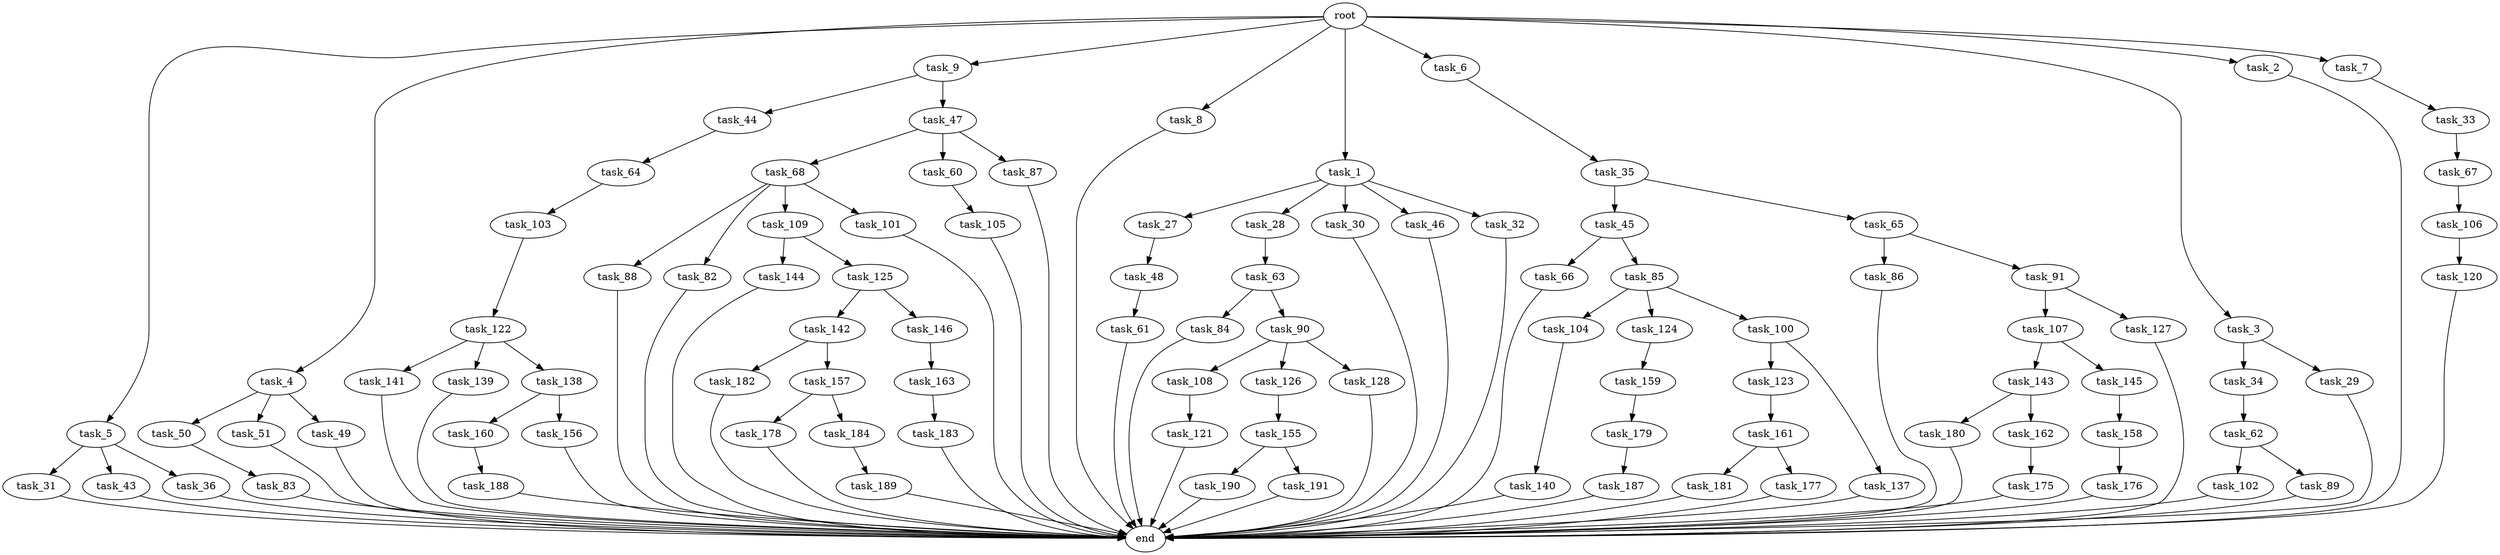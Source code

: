 digraph G {
  task_27 [size="3092376453.120000"];
  task_68 [size="1374389534.720000"];
  task_50 [size="6957847019.520000"];
  task_181 [size="773094113.280000"];
  task_182 [size="2147483648.000000"];
  task_187 [size="5497558138.880000"];
  task_66 [size="6957847019.520000"];
  task_5 [size="10.240000"];
  task_4 [size="10.240000"];
  task_121 [size="8589934592.000000"];
  task_84 [size="6957847019.520000"];
  task_90 [size="6957847019.520000"];
  task_190 [size="8589934592.000000"];
  task_143 [size="6957847019.520000"];
  task_64 [size="773094113.280000"];
  task_103 [size="773094113.280000"];
  task_141 [size="343597383.680000"];
  task_31 [size="773094113.280000"];
  task_51 [size="6957847019.520000"];
  task_28 [size="3092376453.120000"];
  task_88 [size="2147483648.000000"];
  task_82 [size="2147483648.000000"];
  task_9 [size="10.240000"];
  task_44 [size="4209067950.080000"];
  task_33 [size="5497558138.880000"];
  task_142 [size="6957847019.520000"];
  task_183 [size="6957847019.520000"];
  task_102 [size="6957847019.520000"];
  root [size="0.000000"];
  task_8 [size="10.240000"];
  task_86 [size="5497558138.880000"];
  task_160 [size="6957847019.520000"];
  task_179 [size="773094113.280000"];
  task_91 [size="5497558138.880000"];
  task_83 [size="2147483648.000000"];
  task_1 [size="10.240000"];
  task_105 [size="1374389534.720000"];
  task_60 [size="1374389534.720000"];
  task_106 [size="8589934592.000000"];
  task_188 [size="5497558138.880000"];
  task_140 [size="3092376453.120000"];
  task_158 [size="4209067950.080000"];
  task_180 [size="773094113.280000"];
  task_157 [size="2147483648.000000"];
  task_104 [size="6957847019.520000"];
  task_177 [size="773094113.280000"];
  task_123 [size="8589934592.000000"];
  task_43 [size="773094113.280000"];
  task_63 [size="8589934592.000000"];
  task_6 [size="10.240000"];
  task_3 [size="10.240000"];
  task_34 [size="2147483648.000000"];
  task_139 [size="343597383.680000"];
  end [size="0.000000"];
  task_144 [size="3092376453.120000"];
  task_85 [size="6957847019.520000"];
  task_176 [size="1374389534.720000"];
  task_62 [size="4209067950.080000"];
  task_163 [size="3092376453.120000"];
  task_161 [size="1374389534.720000"];
  task_107 [size="773094113.280000"];
  task_30 [size="3092376453.120000"];
  task_137 [size="8589934592.000000"];
  task_48 [size="2147483648.000000"];
  task_108 [size="343597383.680000"];
  task_45 [size="8589934592.000000"];
  task_46 [size="3092376453.120000"];
  task_124 [size="6957847019.520000"];
  task_32 [size="3092376453.120000"];
  task_145 [size="6957847019.520000"];
  task_125 [size="3092376453.120000"];
  task_162 [size="773094113.280000"];
  task_2 [size="10.240000"];
  task_138 [size="343597383.680000"];
  task_156 [size="6957847019.520000"];
  task_146 [size="6957847019.520000"];
  task_29 [size="2147483648.000000"];
  task_35 [size="2147483648.000000"];
  task_87 [size="1374389534.720000"];
  task_178 [size="343597383.680000"];
  task_184 [size="343597383.680000"];
  task_122 [size="343597383.680000"];
  task_109 [size="2147483648.000000"];
  task_126 [size="343597383.680000"];
  task_120 [size="2147483648.000000"];
  task_155 [size="343597383.680000"];
  task_65 [size="8589934592.000000"];
  task_67 [size="6957847019.520000"];
  task_7 [size="10.240000"];
  task_127 [size="773094113.280000"];
  task_189 [size="3092376453.120000"];
  task_128 [size="343597383.680000"];
  task_49 [size="6957847019.520000"];
  task_47 [size="4209067950.080000"];
  task_100 [size="6957847019.520000"];
  task_191 [size="8589934592.000000"];
  task_36 [size="773094113.280000"];
  task_89 [size="6957847019.520000"];
  task_61 [size="2147483648.000000"];
  task_101 [size="2147483648.000000"];
  task_159 [size="343597383.680000"];
  task_175 [size="5497558138.880000"];

  task_27 -> task_48 [size="209715200.000000"];
  task_68 -> task_82 [size="209715200.000000"];
  task_68 -> task_109 [size="209715200.000000"];
  task_68 -> task_88 [size="209715200.000000"];
  task_68 -> task_101 [size="209715200.000000"];
  task_50 -> task_83 [size="209715200.000000"];
  task_181 -> end [size="1.000000"];
  task_182 -> end [size="1.000000"];
  task_187 -> end [size="1.000000"];
  task_66 -> end [size="1.000000"];
  task_5 -> task_31 [size="75497472.000000"];
  task_5 -> task_36 [size="75497472.000000"];
  task_5 -> task_43 [size="75497472.000000"];
  task_4 -> task_49 [size="679477248.000000"];
  task_4 -> task_51 [size="679477248.000000"];
  task_4 -> task_50 [size="679477248.000000"];
  task_121 -> end [size="1.000000"];
  task_84 -> end [size="1.000000"];
  task_90 -> task_108 [size="33554432.000000"];
  task_90 -> task_126 [size="33554432.000000"];
  task_90 -> task_128 [size="33554432.000000"];
  task_190 -> end [size="1.000000"];
  task_143 -> task_180 [size="75497472.000000"];
  task_143 -> task_162 [size="75497472.000000"];
  task_64 -> task_103 [size="75497472.000000"];
  task_103 -> task_122 [size="33554432.000000"];
  task_141 -> end [size="1.000000"];
  task_31 -> end [size="1.000000"];
  task_51 -> end [size="1.000000"];
  task_28 -> task_63 [size="838860800.000000"];
  task_88 -> end [size="1.000000"];
  task_82 -> end [size="1.000000"];
  task_9 -> task_44 [size="411041792.000000"];
  task_9 -> task_47 [size="411041792.000000"];
  task_44 -> task_64 [size="75497472.000000"];
  task_33 -> task_67 [size="679477248.000000"];
  task_142 -> task_182 [size="209715200.000000"];
  task_142 -> task_157 [size="209715200.000000"];
  task_183 -> end [size="1.000000"];
  task_102 -> end [size="1.000000"];
  root -> task_8 [size="1.000000"];
  root -> task_2 [size="1.000000"];
  root -> task_5 [size="1.000000"];
  root -> task_4 [size="1.000000"];
  root -> task_9 [size="1.000000"];
  root -> task_1 [size="1.000000"];
  root -> task_7 [size="1.000000"];
  root -> task_6 [size="1.000000"];
  root -> task_3 [size="1.000000"];
  task_8 -> end [size="1.000000"];
  task_86 -> end [size="1.000000"];
  task_160 -> task_188 [size="536870912.000000"];
  task_179 -> task_187 [size="536870912.000000"];
  task_91 -> task_127 [size="75497472.000000"];
  task_91 -> task_107 [size="75497472.000000"];
  task_83 -> end [size="1.000000"];
  task_1 -> task_30 [size="301989888.000000"];
  task_1 -> task_27 [size="301989888.000000"];
  task_1 -> task_28 [size="301989888.000000"];
  task_1 -> task_32 [size="301989888.000000"];
  task_1 -> task_46 [size="301989888.000000"];
  task_105 -> end [size="1.000000"];
  task_60 -> task_105 [size="134217728.000000"];
  task_106 -> task_120 [size="209715200.000000"];
  task_188 -> end [size="1.000000"];
  task_140 -> end [size="1.000000"];
  task_158 -> task_176 [size="134217728.000000"];
  task_180 -> end [size="1.000000"];
  task_157 -> task_184 [size="33554432.000000"];
  task_157 -> task_178 [size="33554432.000000"];
  task_104 -> task_140 [size="301989888.000000"];
  task_177 -> end [size="1.000000"];
  task_123 -> task_161 [size="134217728.000000"];
  task_43 -> end [size="1.000000"];
  task_63 -> task_84 [size="679477248.000000"];
  task_63 -> task_90 [size="679477248.000000"];
  task_6 -> task_35 [size="209715200.000000"];
  task_3 -> task_34 [size="209715200.000000"];
  task_3 -> task_29 [size="209715200.000000"];
  task_34 -> task_62 [size="411041792.000000"];
  task_139 -> end [size="1.000000"];
  task_144 -> end [size="1.000000"];
  task_85 -> task_104 [size="679477248.000000"];
  task_85 -> task_100 [size="679477248.000000"];
  task_85 -> task_124 [size="679477248.000000"];
  task_176 -> end [size="1.000000"];
  task_62 -> task_89 [size="679477248.000000"];
  task_62 -> task_102 [size="679477248.000000"];
  task_163 -> task_183 [size="679477248.000000"];
  task_161 -> task_177 [size="75497472.000000"];
  task_161 -> task_181 [size="75497472.000000"];
  task_107 -> task_143 [size="679477248.000000"];
  task_107 -> task_145 [size="679477248.000000"];
  task_30 -> end [size="1.000000"];
  task_137 -> end [size="1.000000"];
  task_48 -> task_61 [size="209715200.000000"];
  task_108 -> task_121 [size="838860800.000000"];
  task_45 -> task_85 [size="679477248.000000"];
  task_45 -> task_66 [size="679477248.000000"];
  task_46 -> end [size="1.000000"];
  task_124 -> task_159 [size="33554432.000000"];
  task_32 -> end [size="1.000000"];
  task_145 -> task_158 [size="411041792.000000"];
  task_125 -> task_146 [size="679477248.000000"];
  task_125 -> task_142 [size="679477248.000000"];
  task_162 -> task_175 [size="536870912.000000"];
  task_2 -> end [size="1.000000"];
  task_138 -> task_156 [size="679477248.000000"];
  task_138 -> task_160 [size="679477248.000000"];
  task_156 -> end [size="1.000000"];
  task_146 -> task_163 [size="301989888.000000"];
  task_29 -> end [size="1.000000"];
  task_35 -> task_45 [size="838860800.000000"];
  task_35 -> task_65 [size="838860800.000000"];
  task_87 -> end [size="1.000000"];
  task_178 -> end [size="1.000000"];
  task_184 -> task_189 [size="301989888.000000"];
  task_122 -> task_138 [size="33554432.000000"];
  task_122 -> task_139 [size="33554432.000000"];
  task_122 -> task_141 [size="33554432.000000"];
  task_109 -> task_125 [size="301989888.000000"];
  task_109 -> task_144 [size="301989888.000000"];
  task_126 -> task_155 [size="33554432.000000"];
  task_120 -> end [size="1.000000"];
  task_155 -> task_190 [size="838860800.000000"];
  task_155 -> task_191 [size="838860800.000000"];
  task_65 -> task_86 [size="536870912.000000"];
  task_65 -> task_91 [size="536870912.000000"];
  task_67 -> task_106 [size="838860800.000000"];
  task_7 -> task_33 [size="536870912.000000"];
  task_127 -> end [size="1.000000"];
  task_189 -> end [size="1.000000"];
  task_128 -> end [size="1.000000"];
  task_49 -> end [size="1.000000"];
  task_47 -> task_60 [size="134217728.000000"];
  task_47 -> task_68 [size="134217728.000000"];
  task_47 -> task_87 [size="134217728.000000"];
  task_100 -> task_137 [size="838860800.000000"];
  task_100 -> task_123 [size="838860800.000000"];
  task_191 -> end [size="1.000000"];
  task_36 -> end [size="1.000000"];
  task_89 -> end [size="1.000000"];
  task_61 -> end [size="1.000000"];
  task_101 -> end [size="1.000000"];
  task_159 -> task_179 [size="75497472.000000"];
  task_175 -> end [size="1.000000"];
}
